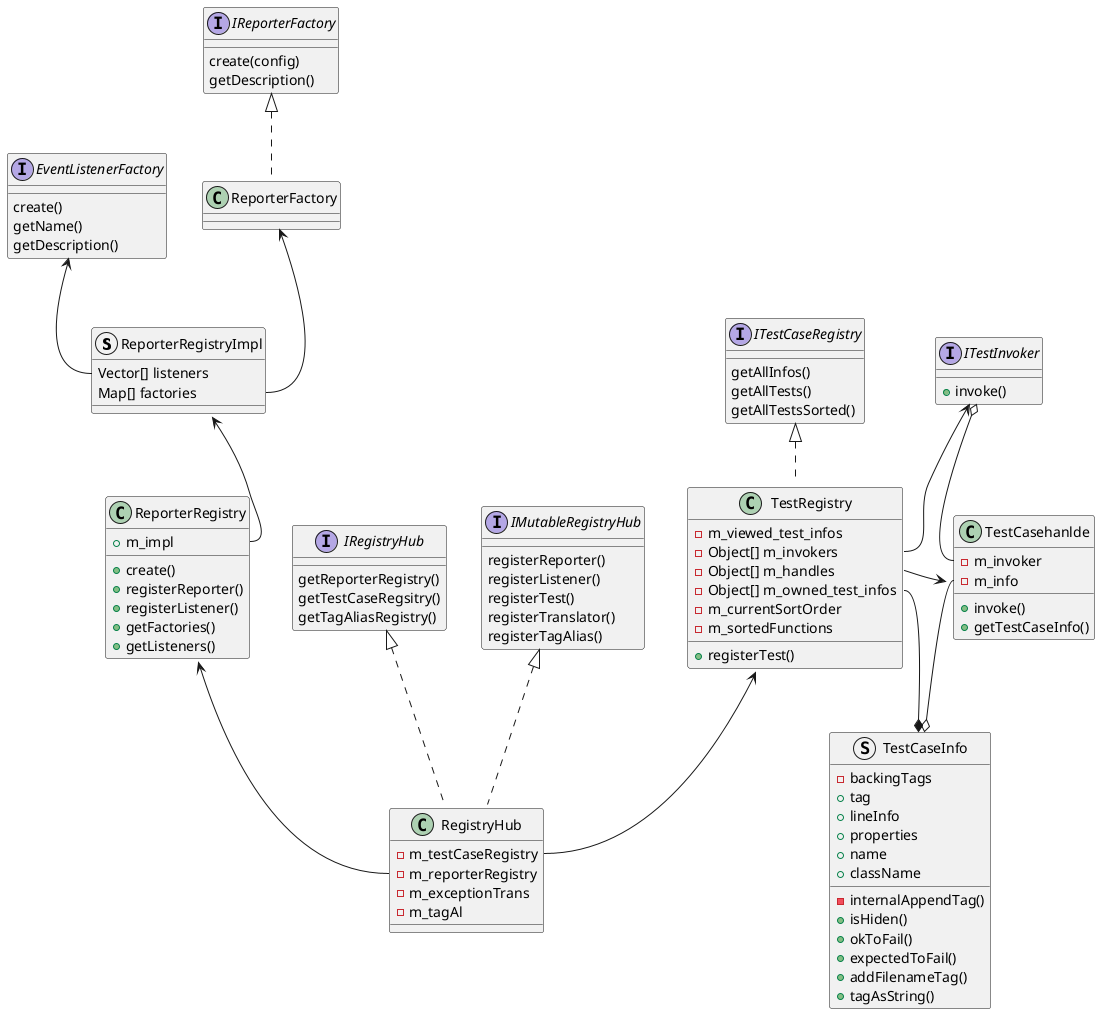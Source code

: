 @startuml "Registry Diagram"

struct ReporterRegistryImpl{
    Vector[] listeners
    Map[] factories
}


interface EventListenerFactory{
    create()
    getName()
    getDescription()
}

interface IReporterFactory{
    create(config)
    getDescription()
}


interface IRegistryHub {
    getReporterRegistry()
    getTestCaseRegsitry()
    getTagAliasRegistry()
}

interface IMutableRegistryHub{
    registerReporter()
    registerListener()
    registerTest()
    registerTranslator()
    registerTagAlias()
}

interface ITestCaseRegistry{
    getAllInfos()
    getAllTests()
    getAllTestsSorted()
}

interface ITestInvoker {
    +invoke()
}

class TestCasehanlde{
    - m_invoker
    - m_info
    + invoke()
    + getTestCaseInfo()
}

struct TestCaseInfo{
    - backingTags
    - internalAppendTag()
    + tag
    + lineInfo
    + properties
    + name
    + className
    + isHiden()
    + okToFail()
    + expectedToFail()
    + addFilenameTag()
    + tagAsString()
}

class ReporterFactory implements IReporterFactory
TestCasehanlde::m_invoker -l-o ITestInvoker
TestCasehanlde::m_info --o TestCaseInfo

class TestRegistry{
    + registerTest()
    - m_viewed_test_infos
    - Object[] m_invokers
    - Object[] m_handles
    - Object[] m_owned_test_infos
    - m_currentSortOrder
    - m_sortedFunctions
}

class TestRegistry implements ITestCaseRegistry


TestRegistry::m_invokers -u-> ITestInvoker

TestRegistry::m_owned_test_infos -u-*TestCaseInfo
TestRegistry::m_handles -r-> TestCasehanlde




class ReporterRegistry{
    + m_impl
    + create()
    + registerReporter()
    + registerListener()
    + getFactories()
    + getListeners()
}



ReporterRegistry::m_impl -u-> ReporterRegistryImpl
ReporterRegistryImpl::factories -u-> ReporterFactory
ReporterRegistryImpl::listeners -u-> EventListenerFactory



class RegistryHub {
    - m_testCaseRegistry
    - m_reporterRegistry
    - m_exceptionTrans
    - m_tagAl
}

class RegistryHub implements IRegistryHub
class RegistryHub implements IMutableRegistryHub
RegistryHub::m_reporterRegistry -u-> ReporterRegistry
RegistryHub::m_testCaseRegistry -u-> TestRegistry

@enduml
